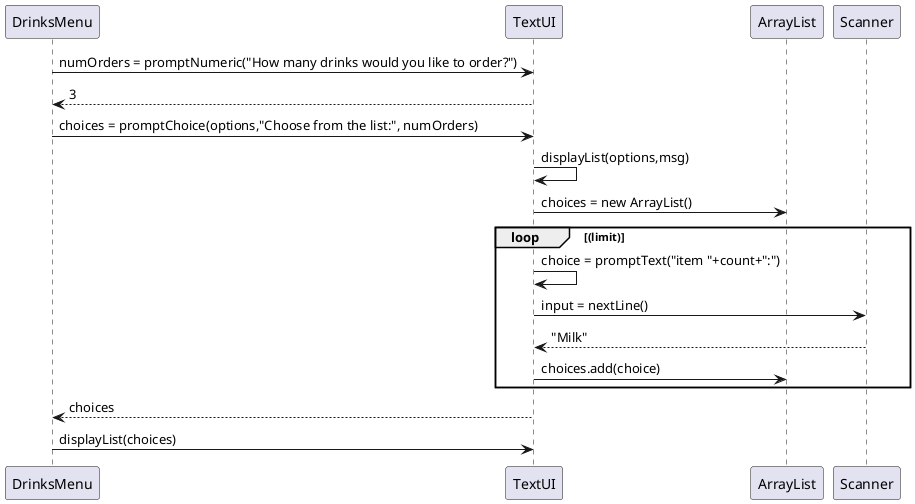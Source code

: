@startuml
'https://plantuml.com/sequence-diagram

DrinksMenu -> TextUI: numOrders = promptNumeric("How many drinks would you like to order?")
TextUI --> DrinksMenu: 3


DrinksMenu -> TextUI:choices = promptChoice(options,"Choose from the list:", numOrders)

TextUI -> TextUI: displayList(options,msg)
TextUI -> ArrayList: choices = new ArrayList()

loop (limit)
TextUI -> TextUI: choice = promptText("item "+count+":")
TextUI -> Scanner: input = nextLine()
Scanner --> TextUI: "Milk"
TextUI -> ArrayList: choices.add(choice)
end
TextUI --> DrinksMenu: choices
DrinksMenu -> TextUI: displayList(choices)

@enduml